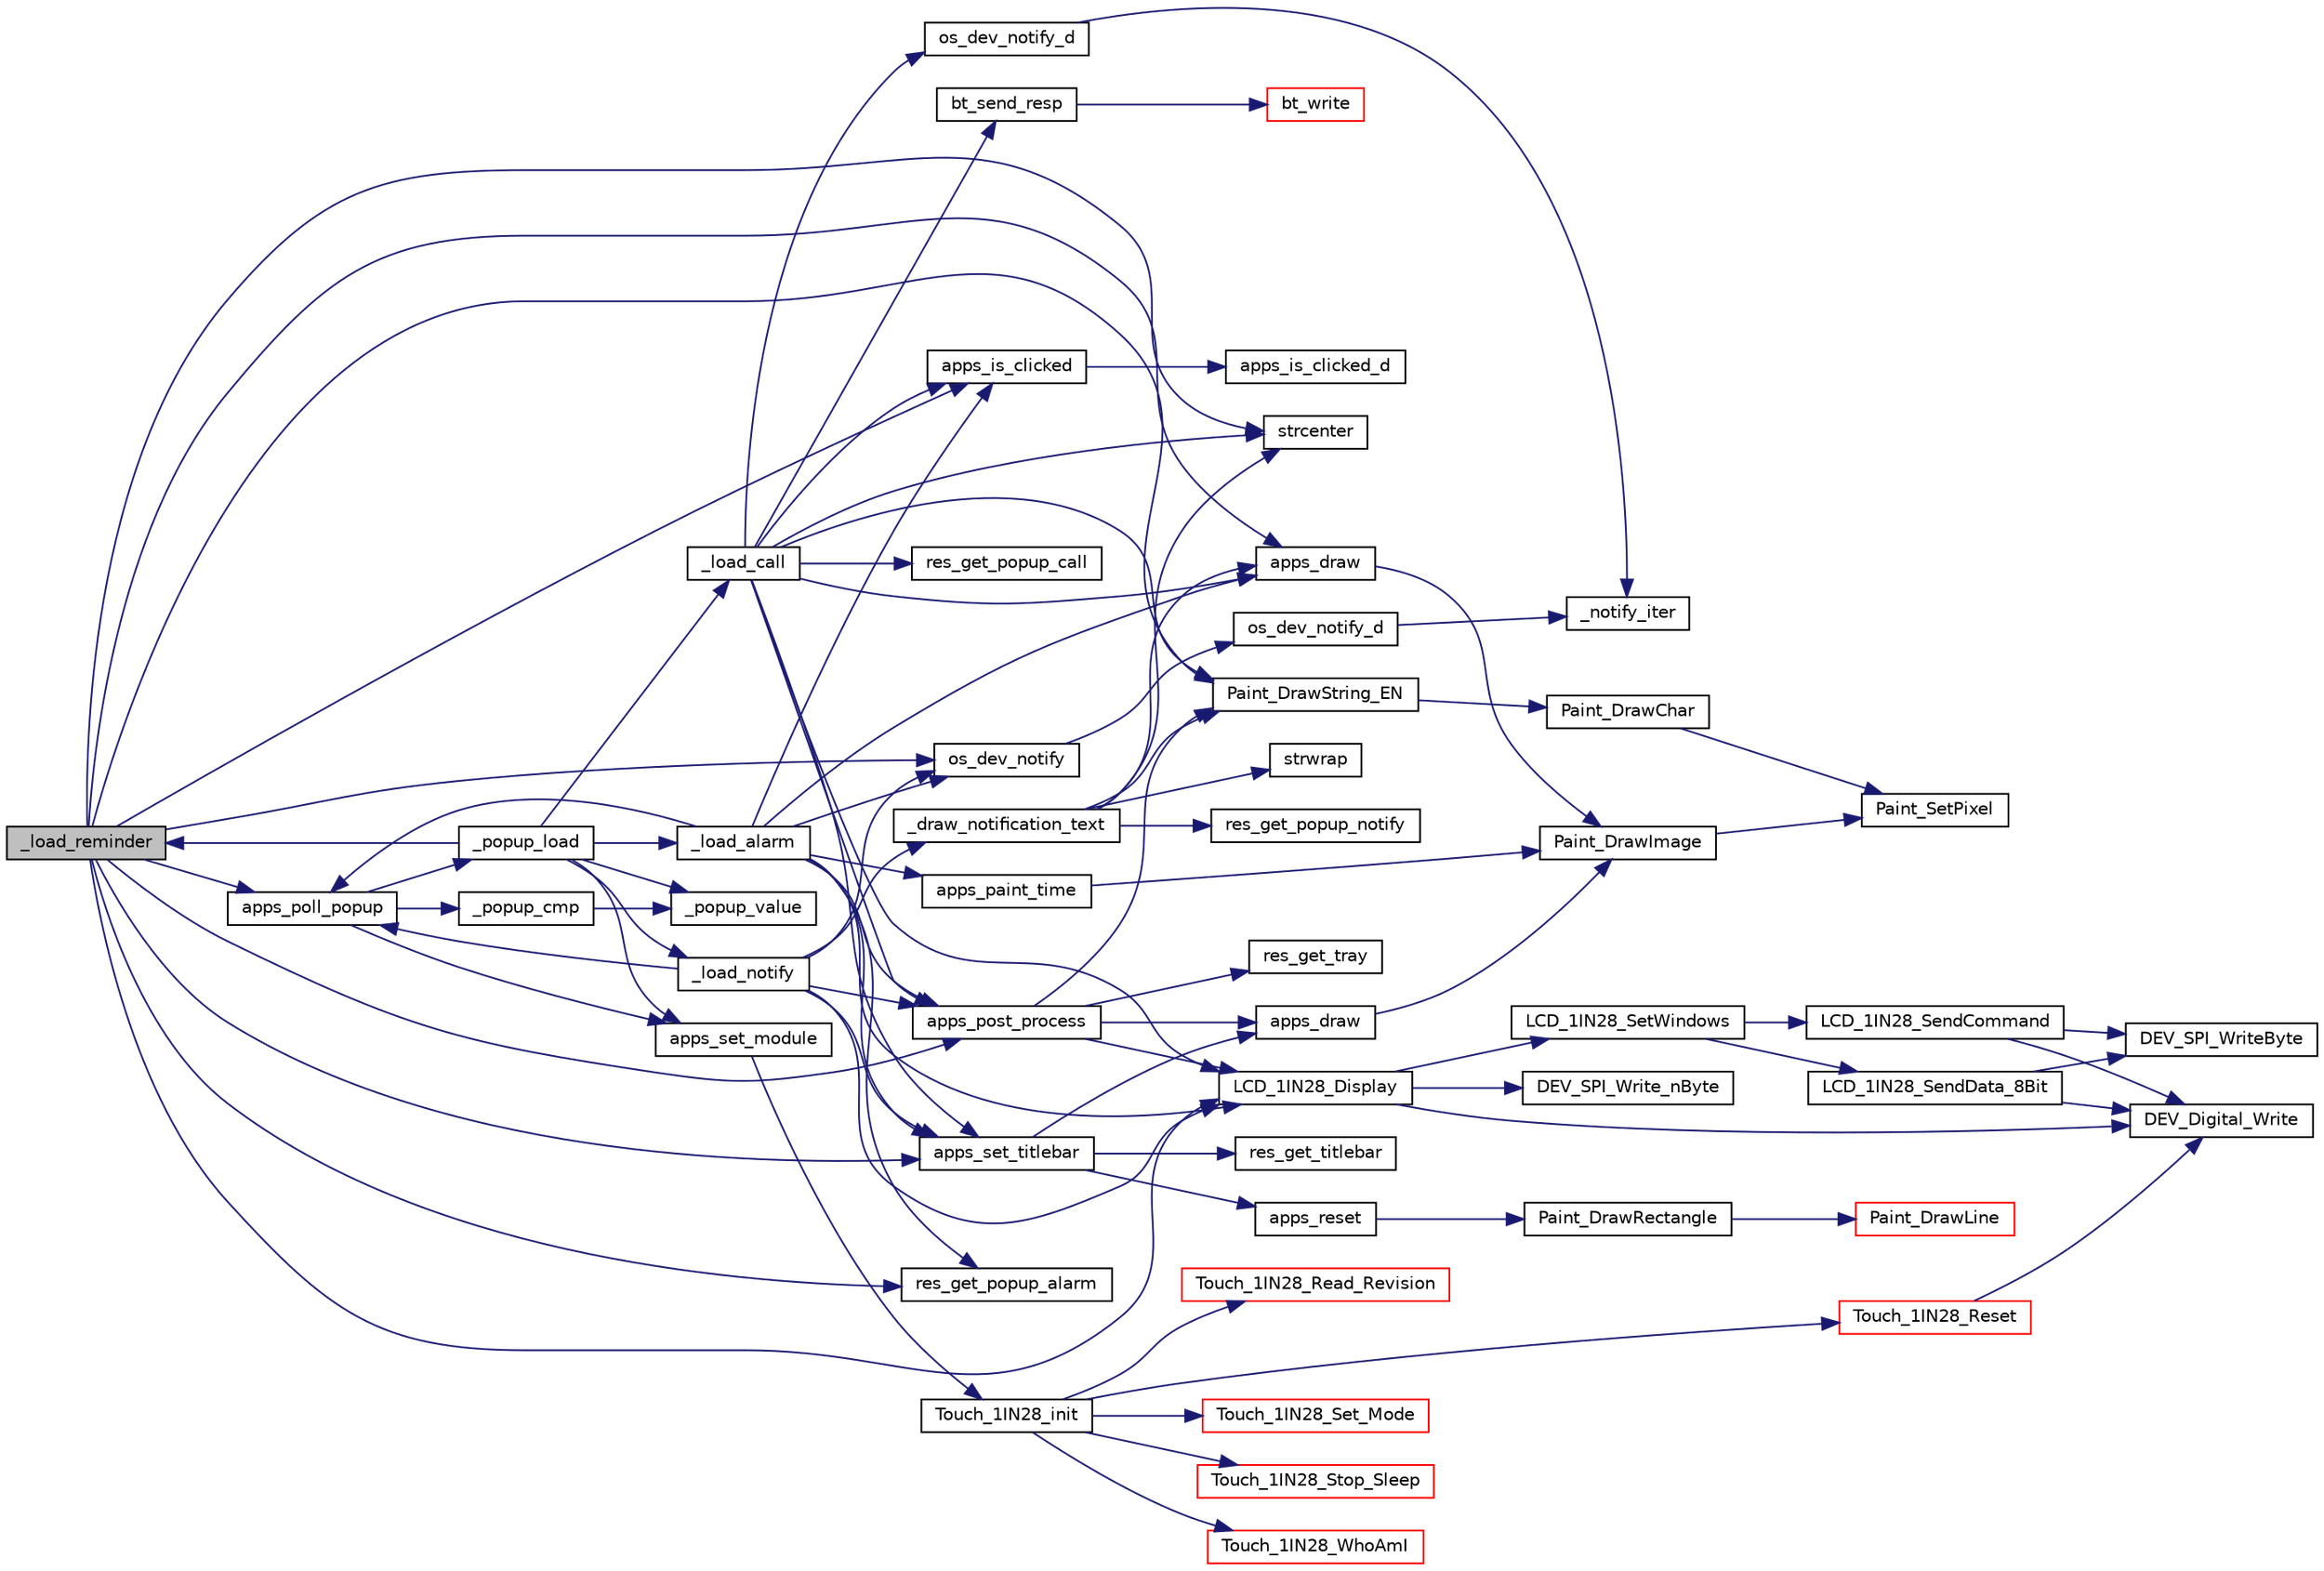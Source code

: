 digraph "_load_reminder"
{
 // LATEX_PDF_SIZE
  bgcolor="transparent";
  edge [fontname="Helvetica",fontsize="10",labelfontname="Helvetica",labelfontsize="10"];
  node [fontname="Helvetica",fontsize="10",shape=record];
  rankdir="LR";
  Node1 [label="_load_reminder",height=0.2,width=0.4,color="black", fillcolor="grey75", style="filled", fontcolor="black",tooltip=" "];
  Node1 -> Node2 [color="midnightblue",fontsize="10",style="solid",fontname="Helvetica"];
  Node2 [label="apps_draw",height=0.2,width=0.4,color="black",URL="$apps_8h.html#a7a95cc0c9891f8f50a4ce8ff57820f0a",tooltip=" "];
  Node2 -> Node3 [color="midnightblue",fontsize="10",style="solid",fontname="Helvetica"];
  Node3 [label="Paint_DrawImage",height=0.2,width=0.4,color="black",URL="$GUI__Paint_8c.html#ad0d9aff01666febe9f9436036f5e0c0c",tooltip=" "];
  Node3 -> Node4 [color="midnightblue",fontsize="10",style="solid",fontname="Helvetica"];
  Node4 [label="Paint_SetPixel",height=0.2,width=0.4,color="black",URL="$GUI__Paint_8c.html#a48f4f5f8b9b528f98d3ddb1c2e2e108f",tooltip="function: Draw Pixels parameter: Xpoint : At point X Ypoint : At point Y Color : Painted colors"];
  Node1 -> Node5 [color="midnightblue",fontsize="10",style="solid",fontname="Helvetica"];
  Node5 [label="apps_is_clicked",height=0.2,width=0.4,color="black",URL="$apps_8h.html#a1abcbacc22cadcf3a2b3440c226db607",tooltip="Returns whether the selected area has been clicked @x_start - starting position x @y_start - starting..."];
  Node5 -> Node6 [color="midnightblue",fontsize="10",style="solid",fontname="Helvetica"];
  Node6 [label="apps_is_clicked_d",height=0.2,width=0.4,color="black",URL="$wp__apps_2src_2util_8c.html#a56bdcaf09de9faec22e4f26dd6fa6bb9",tooltip="apps_is_clicked with extra options @x - X position of the cursor @y - Y position of the cursor @x_sta..."];
  Node1 -> Node7 [color="midnightblue",fontsize="10",style="solid",fontname="Helvetica"];
  Node7 [label="apps_poll_popup",height=0.2,width=0.4,color="black",URL="$popup_8c.html#ac7a73b284d976fb2cad1ef6a2c7a55c0",tooltip="Checks for new pop-up events."];
  Node7 -> Node8 [color="midnightblue",fontsize="10",style="solid",fontname="Helvetica"];
  Node8 [label="_popup_cmp",height=0.2,width=0.4,color="black",URL="$popup_8c.html#ada0053fdc0f26651744b5dba013a8f5a",tooltip=" "];
  Node8 -> Node9 [color="midnightblue",fontsize="10",style="solid",fontname="Helvetica"];
  Node9 [label="_popup_value",height=0.2,width=0.4,color="black",URL="$popup_8c.html#ab7ec577ff7a40958957b8b2f038c6a29",tooltip="Returns the priority of the pop-up type as an integer:"];
  Node7 -> Node10 [color="midnightblue",fontsize="10",style="solid",fontname="Helvetica"];
  Node10 [label="_popup_load",height=0.2,width=0.4,color="black",URL="$popup_8c.html#a22954eda0c75cb757cbcec2ade0404b0",tooltip=" "];
  Node10 -> Node11 [color="midnightblue",fontsize="10",style="solid",fontname="Helvetica"];
  Node11 [label="_load_alarm",height=0.2,width=0.4,color="black",URL="$popup_8c.html#a9f6f8d30fe0551215686892fb0c69551",tooltip=" "];
  Node11 -> Node2 [color="midnightblue",fontsize="10",style="solid",fontname="Helvetica"];
  Node11 -> Node5 [color="midnightblue",fontsize="10",style="solid",fontname="Helvetica"];
  Node11 -> Node12 [color="midnightblue",fontsize="10",style="solid",fontname="Helvetica"];
  Node12 [label="apps_paint_time",height=0.2,width=0.4,color="black",URL="$apps_8h.html#aeb9a5f1ad6e54e82e33d46e47f9403e5",tooltip="UI Utilities."];
  Node12 -> Node3 [color="midnightblue",fontsize="10",style="solid",fontname="Helvetica"];
  Node11 -> Node7 [color="midnightblue",fontsize="10",style="solid",fontname="Helvetica"];
  Node11 -> Node13 [color="midnightblue",fontsize="10",style="solid",fontname="Helvetica"];
  Node13 [label="apps_post_process",height=0.2,width=0.4,color="black",URL="$apps_8h.html#a329ee8032f9cc7781b49495819051695",tooltip="Retrieves the status from various sources and draws to the buffer @is_cb - Whether this function is c..."];
  Node13 -> Node14 [color="midnightblue",fontsize="10",style="solid",fontname="Helvetica"];
  Node14 [label="apps_draw",height=0.2,width=0.4,color="black",URL="$wp__apps_2src_2util_8c.html#a7a95cc0c9891f8f50a4ce8ff57820f0a",tooltip=" "];
  Node14 -> Node3 [color="midnightblue",fontsize="10",style="solid",fontname="Helvetica"];
  Node13 -> Node15 [color="midnightblue",fontsize="10",style="solid",fontname="Helvetica"];
  Node15 [label="LCD_1IN28_Display",height=0.2,width=0.4,color="black",URL="$LCD__1in28_8c.html#a620a570daf64d54494b768ac4707392c",tooltip="function : Sends the image buffer in RAM to displays parameter:"];
  Node15 -> Node16 [color="midnightblue",fontsize="10",style="solid",fontname="Helvetica"];
  Node16 [label="DEV_Digital_Write",height=0.2,width=0.4,color="black",URL="$DEV__Config_8c.html#a115bf3186fb590c5a9fa1bbfc2f38352",tooltip="GPIO read and write."];
  Node15 -> Node17 [color="midnightblue",fontsize="10",style="solid",fontname="Helvetica"];
  Node17 [label="DEV_SPI_Write_nByte",height=0.2,width=0.4,color="black",URL="$DEV__Config_8c.html#a92c541993a71ed8ecef5826ef58d13b9",tooltip=" "];
  Node15 -> Node18 [color="midnightblue",fontsize="10",style="solid",fontname="Helvetica"];
  Node18 [label="LCD_1IN28_SetWindows",height=0.2,width=0.4,color="black",URL="$LCD__1in28_8c.html#acd05edcea026ac08a178c1b0653e223d",tooltip="function: Sets the start position and size of the display area parameter: Xstart : X direction Start ..."];
  Node18 -> Node19 [color="midnightblue",fontsize="10",style="solid",fontname="Helvetica"];
  Node19 [label="LCD_1IN28_SendCommand",height=0.2,width=0.4,color="black",URL="$LCD__1in28_8c.html#a2d4544449c2fbb5d7d30d007c4175d0e",tooltip="function : send command parameter: Reg : Command register"];
  Node19 -> Node16 [color="midnightblue",fontsize="10",style="solid",fontname="Helvetica"];
  Node19 -> Node20 [color="midnightblue",fontsize="10",style="solid",fontname="Helvetica"];
  Node20 [label="DEV_SPI_WriteByte",height=0.2,width=0.4,color="black",URL="$DEV__Config_8c.html#a81090f78e7cb924d294d518b16ce3cc3",tooltip="SPI."];
  Node18 -> Node21 [color="midnightblue",fontsize="10",style="solid",fontname="Helvetica"];
  Node21 [label="LCD_1IN28_SendData_8Bit",height=0.2,width=0.4,color="black",URL="$LCD__1in28_8c.html#a269938e6774f0acd809bb33c7d7ddc73",tooltip="function : send data parameter: Data : Write data"];
  Node21 -> Node16 [color="midnightblue",fontsize="10",style="solid",fontname="Helvetica"];
  Node21 -> Node20 [color="midnightblue",fontsize="10",style="solid",fontname="Helvetica"];
  Node13 -> Node22 [color="midnightblue",fontsize="10",style="solid",fontname="Helvetica"];
  Node22 [label="Paint_DrawString_EN",height=0.2,width=0.4,color="black",URL="$GUI__Paint_8c.html#aa9154b1fb7a40d79798eccbc51761925",tooltip="function: Display the string parameter: Xstart ：X coordinate Ystart ：Y coordinate pString ：The first ..."];
  Node22 -> Node23 [color="midnightblue",fontsize="10",style="solid",fontname="Helvetica"];
  Node23 [label="Paint_DrawChar",height=0.2,width=0.4,color="black",URL="$GUI__Paint_8c.html#a445504f3acd814f2c2dab209e8b7e26e",tooltip="function: Show English characters parameter: Xpoint ：X coordinate Ypoint ：Y coordinate Acsii_Char ：To..."];
  Node23 -> Node4 [color="midnightblue",fontsize="10",style="solid",fontname="Helvetica"];
  Node13 -> Node24 [color="midnightblue",fontsize="10",style="solid",fontname="Helvetica"];
  Node24 [label="res_get_tray",height=0.2,width=0.4,color="black",URL="$resources_8h.html#a96f0bcacffc0881a1a7bd6666fa7d60f",tooltip=" "];
  Node11 -> Node25 [color="midnightblue",fontsize="10",style="solid",fontname="Helvetica"];
  Node25 [label="apps_set_titlebar",height=0.2,width=0.4,color="black",URL="$apps_8h.html#ae0e0b39421fea8ca700d22ca1a2a3eeb",tooltip=" "];
  Node25 -> Node14 [color="midnightblue",fontsize="10",style="solid",fontname="Helvetica"];
  Node25 -> Node26 [color="midnightblue",fontsize="10",style="solid",fontname="Helvetica"];
  Node26 [label="apps_reset",height=0.2,width=0.4,color="black",URL="$wp__apps_2src_2util_8c.html#a943f1471b13bd65becbf3af2c02c4a82",tooltip=" "];
  Node26 -> Node27 [color="midnightblue",fontsize="10",style="solid",fontname="Helvetica"];
  Node27 [label="Paint_DrawRectangle",height=0.2,width=0.4,color="black",URL="$GUI__Paint_8c.html#a2c2ad0a6d3dccaeeed60fd3ef44c644c",tooltip="function: Draw a rectangle parameter: Xstart ：Rectangular Starting Xpoint point coordinates Ystart ：R..."];
  Node27 -> Node28 [color="midnightblue",fontsize="10",style="solid",fontname="Helvetica"];
  Node28 [label="Paint_DrawLine",height=0.2,width=0.4,color="red",URL="$GUI__Paint_8c.html#a3f3fab298d3efaa84f39253946ce1901",tooltip="function: Draw a line of arbitrary slope parameter: Xstart ：Starting Xpoint point coordinates Ystart ..."];
  Node25 -> Node30 [color="midnightblue",fontsize="10",style="solid",fontname="Helvetica"];
  Node30 [label="res_get_titlebar",height=0.2,width=0.4,color="black",URL="$resources_8h.html#af520fc94bba7de9ec8e5b73e15039106",tooltip=" "];
  Node11 -> Node15 [color="midnightblue",fontsize="10",style="solid",fontname="Helvetica"];
  Node11 -> Node31 [color="midnightblue",fontsize="10",style="solid",fontname="Helvetica"];
  Node31 [label="os_dev_notify",height=0.2,width=0.4,color="black",URL="$dev_8h.html#af6860e394b7a752a17d4768b1b5d6660",tooltip="Create a notification effect with desired GPIOs for 360ms."];
  Node31 -> Node32 [color="midnightblue",fontsize="10",style="solid",fontname="Helvetica"];
  Node32 [label="os_dev_notify_d",height=0.2,width=0.4,color="black",URL="$dev_8c.html#a90b537677333beca80545c0282e1e370",tooltip="os_dev_notify with custom notification durations."];
  Node32 -> Node33 [color="midnightblue",fontsize="10",style="solid",fontname="Helvetica"];
  Node33 [label="_notify_iter",height=0.2,width=0.4,color="black",URL="$dev_8c.html#afc0885a283c49cd1c0fc66e7c0ba82d5",tooltip=" "];
  Node11 -> Node34 [color="midnightblue",fontsize="10",style="solid",fontname="Helvetica"];
  Node34 [label="res_get_popup_alarm",height=0.2,width=0.4,color="black",URL="$resources_8h.html#a736f0db7ca66b0ac8d5deb4b2f1a0a30",tooltip=" "];
  Node10 -> Node35 [color="midnightblue",fontsize="10",style="solid",fontname="Helvetica"];
  Node35 [label="_load_call",height=0.2,width=0.4,color="black",URL="$popup_8c.html#aa81deeb21fe66f433f5b751dc1288128",tooltip=" "];
  Node35 -> Node2 [color="midnightblue",fontsize="10",style="solid",fontname="Helvetica"];
  Node35 -> Node5 [color="midnightblue",fontsize="10",style="solid",fontname="Helvetica"];
  Node35 -> Node13 [color="midnightblue",fontsize="10",style="solid",fontname="Helvetica"];
  Node35 -> Node25 [color="midnightblue",fontsize="10",style="solid",fontname="Helvetica"];
  Node35 -> Node36 [color="midnightblue",fontsize="10",style="solid",fontname="Helvetica"];
  Node36 [label="bt_send_resp",height=0.2,width=0.4,color="black",URL="$bt_8h.html#a872c9f0d31efbb5f055d9fdc02bc3979",tooltip=" "];
  Node36 -> Node37 [color="midnightblue",fontsize="10",style="solid",fontname="Helvetica"];
  Node37 [label="bt_write",height=0.2,width=0.4,color="red",URL="$bt_8c.html#a15f1c8a00e4516cd0e35726396cfc4f6",tooltip=" "];
  Node35 -> Node15 [color="midnightblue",fontsize="10",style="solid",fontname="Helvetica"];
  Node35 -> Node39 [color="midnightblue",fontsize="10",style="solid",fontname="Helvetica"];
  Node39 [label="os_dev_notify_d",height=0.2,width=0.4,color="black",URL="$dev_8h.html#a90b537677333beca80545c0282e1e370",tooltip="os_dev_notify with custom notification durations."];
  Node39 -> Node33 [color="midnightblue",fontsize="10",style="solid",fontname="Helvetica"];
  Node35 -> Node22 [color="midnightblue",fontsize="10",style="solid",fontname="Helvetica"];
  Node35 -> Node40 [color="midnightblue",fontsize="10",style="solid",fontname="Helvetica"];
  Node40 [label="res_get_popup_call",height=0.2,width=0.4,color="black",URL="$resources_8h.html#ab75724d6569c8e937160b6825f7534b3",tooltip=" "];
  Node35 -> Node41 [color="midnightblue",fontsize="10",style="solid",fontname="Helvetica"];
  Node41 [label="strcenter",height=0.2,width=0.4,color="black",URL="$wp__common_2src_2util_8c.html#ab632a84026ec8724e293cd18c9500b5f",tooltip="Centers the given string in-place and returns it @str - string to center @str_s - length of the strin..."];
  Node10 -> Node42 [color="midnightblue",fontsize="10",style="solid",fontname="Helvetica"];
  Node42 [label="_load_notify",height=0.2,width=0.4,color="black",URL="$popup_8c.html#a417a95b3689213156011062bc40bdfbc",tooltip=" "];
  Node42 -> Node43 [color="midnightblue",fontsize="10",style="solid",fontname="Helvetica"];
  Node43 [label="_draw_notification_text",height=0.2,width=0.4,color="black",URL="$popup_8c.html#a8a0cc2d67be48f6a9a0a782600d19098",tooltip=" "];
  Node43 -> Node2 [color="midnightblue",fontsize="10",style="solid",fontname="Helvetica"];
  Node43 -> Node22 [color="midnightblue",fontsize="10",style="solid",fontname="Helvetica"];
  Node43 -> Node44 [color="midnightblue",fontsize="10",style="solid",fontname="Helvetica"];
  Node44 [label="res_get_popup_notify",height=0.2,width=0.4,color="black",URL="$resources_8h.html#a2db2d5009288e921cfbec3541fca5fad",tooltip=" "];
  Node43 -> Node41 [color="midnightblue",fontsize="10",style="solid",fontname="Helvetica"];
  Node43 -> Node45 [color="midnightblue",fontsize="10",style="solid",fontname="Helvetica"];
  Node45 [label="strwrap",height=0.2,width=0.4,color="black",URL="$wp__common_2src_2util_8c.html#ad58afc989224cc43ba38c48e5bde8b43",tooltip="Splits the input string into an array of substrings, considering both the line width and ' ' characte..."];
  Node42 -> Node7 [color="midnightblue",fontsize="10",style="solid",fontname="Helvetica"];
  Node42 -> Node13 [color="midnightblue",fontsize="10",style="solid",fontname="Helvetica"];
  Node42 -> Node25 [color="midnightblue",fontsize="10",style="solid",fontname="Helvetica"];
  Node42 -> Node15 [color="midnightblue",fontsize="10",style="solid",fontname="Helvetica"];
  Node42 -> Node31 [color="midnightblue",fontsize="10",style="solid",fontname="Helvetica"];
  Node10 -> Node1 [color="midnightblue",fontsize="10",style="solid",fontname="Helvetica"];
  Node10 -> Node9 [color="midnightblue",fontsize="10",style="solid",fontname="Helvetica"];
  Node10 -> Node46 [color="midnightblue",fontsize="10",style="solid",fontname="Helvetica"];
  Node46 [label="apps_set_module",height=0.2,width=0.4,color="black",URL="$apps_8h.html#aa913f70e04a02a5dfa81c8c91250d510",tooltip="Initializes the given module @screen_type - Type of the screen, if there is @popup_type - Type of the..."];
  Node46 -> Node47 [color="midnightblue",fontsize="10",style="solid",fontname="Helvetica"];
  Node47 [label="Touch_1IN28_init",height=0.2,width=0.4,color="black",URL="$Touch__1in28_8c.html#ae5ed301b9ca70a465a6c93d4c416fff2",tooltip="function : screen initialization 屏幕初始化 parameter:"];
  Node47 -> Node48 [color="midnightblue",fontsize="10",style="solid",fontname="Helvetica"];
  Node48 [label="Touch_1IN28_Read_Revision",height=0.2,width=0.4,color="red",URL="$Touch__1in28_8c.html#a39d6870264c2cdb37d9d1e1eac5b62ed",tooltip="function : Read software version number 读取软件版本号 parameter:"];
  Node47 -> Node50 [color="midnightblue",fontsize="10",style="solid",fontname="Helvetica"];
  Node50 [label="Touch_1IN28_Reset",height=0.2,width=0.4,color="red",URL="$Touch__1in28_8c.html#aaf34bd412ddc76154908a7f6dd43f384",tooltip="function : reset touch 复位触摸 parameter:"];
  Node50 -> Node16 [color="midnightblue",fontsize="10",style="solid",fontname="Helvetica"];
  Node47 -> Node52 [color="midnightblue",fontsize="10",style="solid",fontname="Helvetica"];
  Node52 [label="Touch_1IN28_Set_Mode",height=0.2,width=0.4,color="red",URL="$Touch__1in28_8c.html#a4451bf226143a654058b0b9831485829",tooltip="function : Set touch mode 设置触摸模式 parameter:   mode = 0 gestures mode mode = 1 point mode mode = 2 mix..."];
  Node47 -> Node54 [color="midnightblue",fontsize="10",style="solid",fontname="Helvetica"];
  Node54 [label="Touch_1IN28_Stop_Sleep",height=0.2,width=0.4,color="red",URL="$Touch__1in28_8c.html#a05931da08d4d9567eb7b2b193143ff45",tooltip="function : exit sleep mode 退出休眠模式 parameter:"];
  Node47 -> Node55 [color="midnightblue",fontsize="10",style="solid",fontname="Helvetica"];
  Node55 [label="Touch_1IN28_WhoAmI",height=0.2,width=0.4,color="red",URL="$Touch__1in28_8c.html#ae09de88d450a31f365cfd38729a9a9be",tooltip="| File : Touch_1IN28.c | Author : Waveshare team | Function : Hardware underlying interface | Info : ..."];
  Node7 -> Node46 [color="midnightblue",fontsize="10",style="solid",fontname="Helvetica"];
  Node1 -> Node13 [color="midnightblue",fontsize="10",style="solid",fontname="Helvetica"];
  Node1 -> Node25 [color="midnightblue",fontsize="10",style="solid",fontname="Helvetica"];
  Node1 -> Node15 [color="midnightblue",fontsize="10",style="solid",fontname="Helvetica"];
  Node1 -> Node31 [color="midnightblue",fontsize="10",style="solid",fontname="Helvetica"];
  Node1 -> Node22 [color="midnightblue",fontsize="10",style="solid",fontname="Helvetica"];
  Node1 -> Node34 [color="midnightblue",fontsize="10",style="solid",fontname="Helvetica"];
  Node1 -> Node41 [color="midnightblue",fontsize="10",style="solid",fontname="Helvetica"];
}
